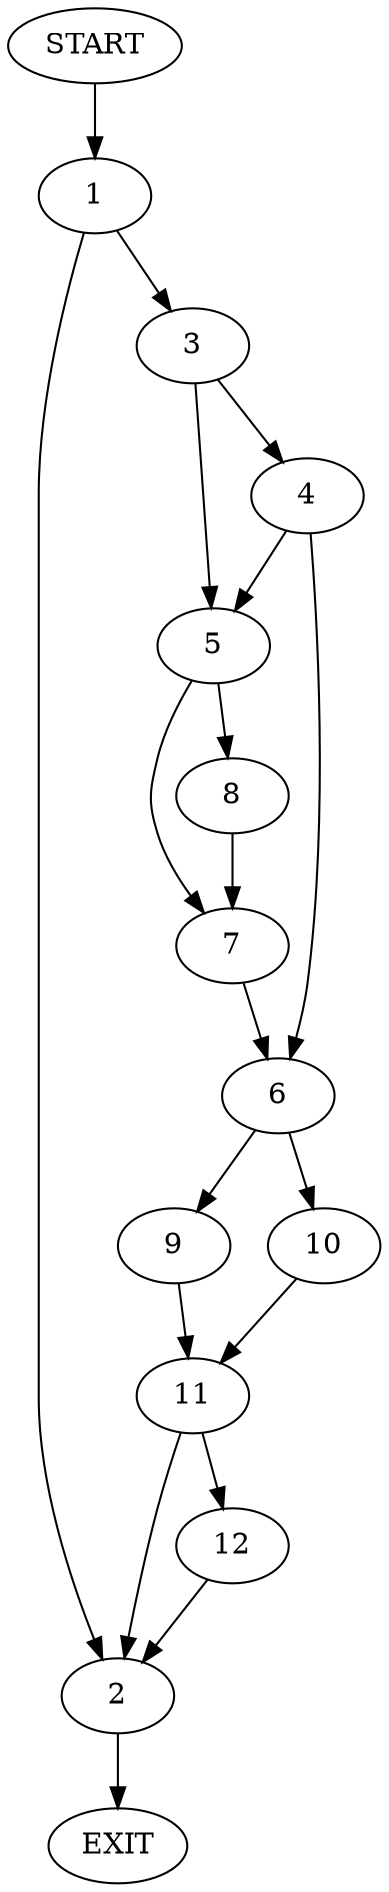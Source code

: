 digraph {
0 [label="START"]
13 [label="EXIT"]
0 -> 1
1 -> 2
1 -> 3
2 -> 13
3 -> 4
3 -> 5
4 -> 6
4 -> 5
5 -> 7
5 -> 8
6 -> 9
6 -> 10
8 -> 7
7 -> 6
9 -> 11
10 -> 11
11 -> 12
11 -> 2
12 -> 2
}
